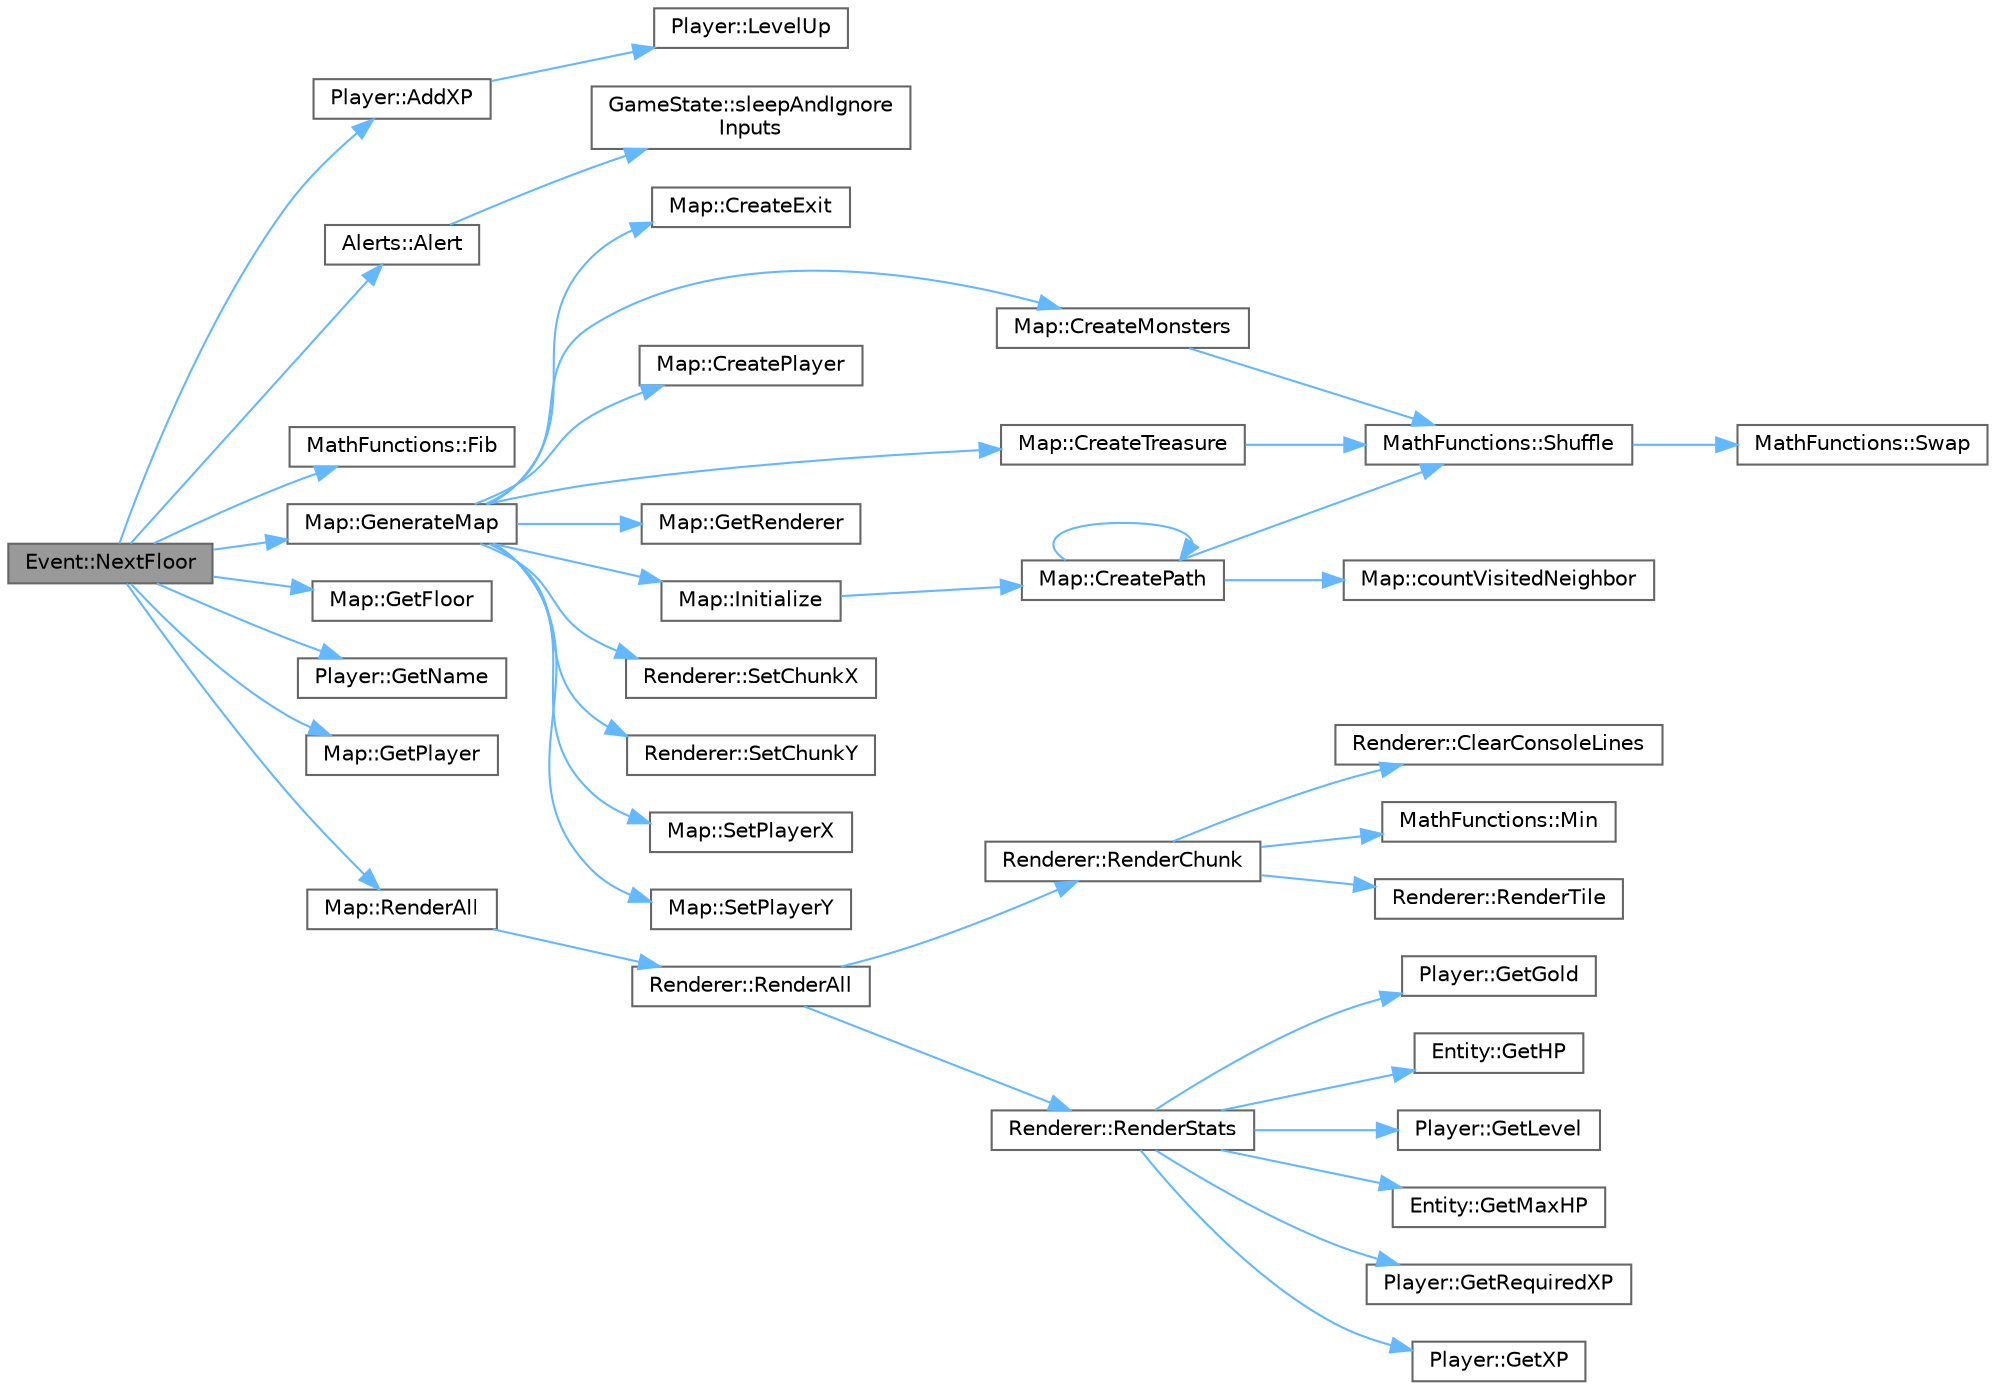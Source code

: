 digraph "Event::NextFloor"
{
 // LATEX_PDF_SIZE
  bgcolor="transparent";
  edge [fontname=Helvetica,fontsize=10,labelfontname=Helvetica,labelfontsize=10];
  node [fontname=Helvetica,fontsize=10,shape=box,height=0.2,width=0.4];
  rankdir="LR";
  Node1 [id="Node000001",label="Event::NextFloor",height=0.2,width=0.4,color="gray40", fillcolor="grey60", style="filled", fontcolor="black",tooltip="Advances to the next floor."];
  Node1 -> Node2 [id="edge40_Node000001_Node000002",color="steelblue1",style="solid",tooltip=" "];
  Node2 [id="Node000002",label="Player::AddXP",height=0.2,width=0.4,color="grey40", fillcolor="white", style="filled",URL="$class_player.html#a995383a151ab0d0e2bca471928312a2f",tooltip="Adds experience points to the player's current XP."];
  Node2 -> Node3 [id="edge41_Node000002_Node000003",color="steelblue1",style="solid",tooltip=" "];
  Node3 [id="Node000003",label="Player::LevelUp",height=0.2,width=0.4,color="grey40", fillcolor="white", style="filled",URL="$class_player.html#aae180f7a4a011ba1fd485e3d8728f489",tooltip="Increases the player's level and updates their attributes accordingly."];
  Node1 -> Node4 [id="edge42_Node000001_Node000004",color="steelblue1",style="solid",tooltip=" "];
  Node4 [id="Node000004",label="Alerts::Alert",height=0.2,width=0.4,color="grey40", fillcolor="white", style="filled",URL="$class_alerts.html#a10627b6297fb89a8f5acfd419a13ebe2",tooltip="Displays a general alert message."];
  Node4 -> Node5 [id="edge43_Node000004_Node000005",color="steelblue1",style="solid",tooltip=" "];
  Node5 [id="Node000005",label="GameState::sleepAndIgnore\lInputs",height=0.2,width=0.4,color="grey40", fillcolor="white", style="filled",URL="$class_game_state.html#acc8e547b41b8b7a515afe338a138487e",tooltip=" "];
  Node1 -> Node6 [id="edge44_Node000001_Node000006",color="steelblue1",style="solid",tooltip=" "];
  Node6 [id="Node000006",label="MathFunctions::Fib",height=0.2,width=0.4,color="grey40", fillcolor="white", style="filled",URL="$class_math_functions.html#a5c3e75ee6abafa3ba1db6b4edf58a90b",tooltip="Calculates the nth Fibonacci number starting from a and b."];
  Node1 -> Node7 [id="edge45_Node000001_Node000007",color="steelblue1",style="solid",tooltip=" "];
  Node7 [id="Node000007",label="Map::GenerateMap",height=0.2,width=0.4,color="grey40", fillcolor="white", style="filled",URL="$class_map.html#a3b3bdb86074b311997c27783d7f43ecf",tooltip="Generates the game map."];
  Node7 -> Node8 [id="edge46_Node000007_Node000008",color="steelblue1",style="solid",tooltip=" "];
  Node8 [id="Node000008",label="Map::CreateExit",height=0.2,width=0.4,color="grey40", fillcolor="white", style="filled",URL="$class_map.html#abf356a8fb21c6bd51bda5bcd6d0bdfc6",tooltip="Creates an exit in the map."];
  Node7 -> Node9 [id="edge47_Node000007_Node000009",color="steelblue1",style="solid",tooltip=" "];
  Node9 [id="Node000009",label="Map::CreateMonsters",height=0.2,width=0.4,color="grey40", fillcolor="white", style="filled",URL="$class_map.html#aaf313c04001d8bc094fe2a54c068096f",tooltip="Creates monsters in the map."];
  Node9 -> Node10 [id="edge48_Node000009_Node000010",color="steelblue1",style="solid",tooltip=" "];
  Node10 [id="Node000010",label="MathFunctions::Shuffle",height=0.2,width=0.4,color="grey40", fillcolor="white", style="filled",URL="$class_math_functions.html#a597f660da253c677b55bdd53621d716c",tooltip="Shuffles the elements of a vector of unsigned integers."];
  Node10 -> Node11 [id="edge49_Node000010_Node000011",color="steelblue1",style="solid",tooltip=" "];
  Node11 [id="Node000011",label="MathFunctions::Swap",height=0.2,width=0.4,color="grey40", fillcolor="white", style="filled",URL="$class_math_functions.html#ab600bb7075c19d1726d6c094aaf04a94",tooltip="Swaps the values of two unsigned integers."];
  Node7 -> Node12 [id="edge50_Node000007_Node000012",color="steelblue1",style="solid",tooltip=" "];
  Node12 [id="Node000012",label="Map::CreatePlayer",height=0.2,width=0.4,color="grey40", fillcolor="white", style="filled",URL="$class_map.html#a9a4ecd6d4f84c505eb668b4a522d41dd",tooltip="Places the player in the map."];
  Node7 -> Node13 [id="edge51_Node000007_Node000013",color="steelblue1",style="solid",tooltip=" "];
  Node13 [id="Node000013",label="Map::CreateTreasure",height=0.2,width=0.4,color="grey40", fillcolor="white", style="filled",URL="$class_map.html#aec79e0d0f14f2d15d937306e50089ce8",tooltip="Creates treasures in the map."];
  Node13 -> Node10 [id="edge52_Node000013_Node000010",color="steelblue1",style="solid",tooltip=" "];
  Node7 -> Node14 [id="edge53_Node000007_Node000014",color="steelblue1",style="solid",tooltip=" "];
  Node14 [id="Node000014",label="Map::GetRenderer",height=0.2,width=0.4,color="grey40", fillcolor="white", style="filled",URL="$class_map.html#ae62f08d2512d48fe602700a437106bdc",tooltip="Gets the renderer object."];
  Node7 -> Node15 [id="edge54_Node000007_Node000015",color="steelblue1",style="solid",tooltip=" "];
  Node15 [id="Node000015",label="Map::Initialize",height=0.2,width=0.4,color="grey40", fillcolor="white", style="filled",URL="$class_map.html#a3dae0b4058576c659d42c2688bf991a5",tooltip="Initializes the map."];
  Node15 -> Node16 [id="edge55_Node000015_Node000016",color="steelblue1",style="solid",tooltip=" "];
  Node16 [id="Node000016",label="Map::CreatePath",height=0.2,width=0.4,color="grey40", fillcolor="white", style="filled",URL="$class_map.html#aadd9f7f5f360583d93b6cbbca60a7f5c",tooltip="Creates a path starting from a given position."];
  Node16 -> Node17 [id="edge56_Node000016_Node000017",color="steelblue1",style="solid",tooltip=" "];
  Node17 [id="Node000017",label="Map::countVisitedNeighbor",height=0.2,width=0.4,color="grey40", fillcolor="white", style="filled",URL="$class_map.html#aa6f4f5faa2dcf92b1f920107cf57eb1d",tooltip="Counts visited neighbors of a cell."];
  Node16 -> Node16 [id="edge57_Node000016_Node000016",color="steelblue1",style="solid",tooltip=" "];
  Node16 -> Node10 [id="edge58_Node000016_Node000010",color="steelblue1",style="solid",tooltip=" "];
  Node7 -> Node18 [id="edge59_Node000007_Node000018",color="steelblue1",style="solid",tooltip=" "];
  Node18 [id="Node000018",label="Renderer::SetChunkX",height=0.2,width=0.4,color="grey40", fillcolor="white", style="filled",URL="$class_renderer.html#a80cbff8e8d9d36e00fa1db815fa45968",tooltip="Sets the X coordinate of the game map chunk."];
  Node7 -> Node19 [id="edge60_Node000007_Node000019",color="steelblue1",style="solid",tooltip=" "];
  Node19 [id="Node000019",label="Renderer::SetChunkY",height=0.2,width=0.4,color="grey40", fillcolor="white", style="filled",URL="$class_renderer.html#a97b4ded4a13e5c4ac2c4b0ec9e9a0b94",tooltip="Sets the Y coordinate of the game map chunk."];
  Node7 -> Node20 [id="edge61_Node000007_Node000020",color="steelblue1",style="solid",tooltip=" "];
  Node20 [id="Node000020",label="Map::SetPlayerX",height=0.2,width=0.4,color="grey40", fillcolor="white", style="filled",URL="$class_map.html#a6cfd9cee453fabde295d8c9b25ad93a3",tooltip="Sets the player's x-coordinate."];
  Node7 -> Node21 [id="edge62_Node000007_Node000021",color="steelblue1",style="solid",tooltip=" "];
  Node21 [id="Node000021",label="Map::SetPlayerY",height=0.2,width=0.4,color="grey40", fillcolor="white", style="filled",URL="$class_map.html#a26b9f6c93057243f3bb0f007722813a9",tooltip="Sets the player's y-coordinate."];
  Node1 -> Node22 [id="edge63_Node000001_Node000022",color="steelblue1",style="solid",tooltip=" "];
  Node22 [id="Node000022",label="Map::GetFloor",height=0.2,width=0.4,color="grey40", fillcolor="white", style="filled",URL="$class_map.html#a9d7c069f93d337d45e725a89e413a55b",tooltip="Gets the current floor level."];
  Node1 -> Node23 [id="edge64_Node000001_Node000023",color="steelblue1",style="solid",tooltip=" "];
  Node23 [id="Node000023",label="Player::GetName",height=0.2,width=0.4,color="grey40", fillcolor="white", style="filled",URL="$class_player.html#affddef50f994746a860e2366e412917f",tooltip="Gets the name of the player."];
  Node1 -> Node24 [id="edge65_Node000001_Node000024",color="steelblue1",style="solid",tooltip=" "];
  Node24 [id="Node000024",label="Map::GetPlayer",height=0.2,width=0.4,color="grey40", fillcolor="white", style="filled",URL="$class_map.html#a2a75f0965389cfb4dc80839ed02e4afc",tooltip="Gets the player object."];
  Node1 -> Node25 [id="edge66_Node000001_Node000025",color="steelblue1",style="solid",tooltip=" "];
  Node25 [id="Node000025",label="Map::RenderAll",height=0.2,width=0.4,color="grey40", fillcolor="white", style="filled",URL="$class_map.html#aca8c6908e60633d6cbb50356adb244ed",tooltip="Renders all elements of the map."];
  Node25 -> Node26 [id="edge67_Node000025_Node000026",color="steelblue1",style="solid",tooltip=" "];
  Node26 [id="Node000026",label="Renderer::RenderAll",height=0.2,width=0.4,color="grey40", fillcolor="white", style="filled",URL="$class_renderer.html#a4b9534b25b7aaa77db529028db506fe1",tooltip="Renders the entire game map and player position on the console."];
  Node26 -> Node27 [id="edge68_Node000026_Node000027",color="steelblue1",style="solid",tooltip=" "];
  Node27 [id="Node000027",label="Renderer::RenderChunk",height=0.2,width=0.4,color="grey40", fillcolor="white", style="filled",URL="$class_renderer.html#ad5663b888320b7defaac139ce3a43387",tooltip="Renders a single chunk of the game map on the console."];
  Node27 -> Node28 [id="edge69_Node000027_Node000028",color="steelblue1",style="solid",tooltip=" "];
  Node28 [id="Node000028",label="Renderer::ClearConsoleLines",height=0.2,width=0.4,color="grey40", fillcolor="white", style="filled",URL="$class_renderer.html#ac5ab21b60330a2bcc77fc2e03d5fdfb4",tooltip="Clears the specified lines on the console."];
  Node27 -> Node29 [id="edge70_Node000027_Node000029",color="steelblue1",style="solid",tooltip=" "];
  Node29 [id="Node000029",label="MathFunctions::Min",height=0.2,width=0.4,color="grey40", fillcolor="white", style="filled",URL="$class_math_functions.html#a74b82eb6a465c581e48a9207b8e32009",tooltip="Returns the minimum of two unsigned integers."];
  Node27 -> Node30 [id="edge71_Node000027_Node000030",color="steelblue1",style="solid",tooltip=" "];
  Node30 [id="Node000030",label="Renderer::RenderTile",height=0.2,width=0.4,color="grey40", fillcolor="white", style="filled",URL="$class_renderer.html#aa94241894e0983a77439ba58057c7fee",tooltip="Renders a single tile on the console."];
  Node26 -> Node31 [id="edge72_Node000026_Node000031",color="steelblue1",style="solid",tooltip=" "];
  Node31 [id="Node000031",label="Renderer::RenderStats",height=0.2,width=0.4,color="grey40", fillcolor="white", style="filled",URL="$class_renderer.html#a9d637be028a796df2def962b166cbc3b",tooltip="Renders the player statistics on the console."];
  Node31 -> Node32 [id="edge73_Node000031_Node000032",color="steelblue1",style="solid",tooltip=" "];
  Node32 [id="Node000032",label="Player::GetGold",height=0.2,width=0.4,color="grey40", fillcolor="white", style="filled",URL="$class_player.html#ae8998911055deca652b0e53e787c6669",tooltip="Gets the amount of gold the player has."];
  Node31 -> Node33 [id="edge74_Node000031_Node000033",color="steelblue1",style="solid",tooltip=" "];
  Node33 [id="Node000033",label="Entity::GetHP",height=0.2,width=0.4,color="grey40", fillcolor="white", style="filled",URL="$class_entity.html#a6e859081bc51ff1aad43267aaeb61c57",tooltip="Gets the current health points attribute of the entity."];
  Node31 -> Node34 [id="edge75_Node000031_Node000034",color="steelblue1",style="solid",tooltip=" "];
  Node34 [id="Node000034",label="Player::GetLevel",height=0.2,width=0.4,color="grey40", fillcolor="white", style="filled",URL="$class_player.html#a660cd57549ab90f1ad50ef9b647bb090",tooltip="Gets the player's current level."];
  Node31 -> Node35 [id="edge76_Node000031_Node000035",color="steelblue1",style="solid",tooltip=" "];
  Node35 [id="Node000035",label="Entity::GetMaxHP",height=0.2,width=0.4,color="grey40", fillcolor="white", style="filled",URL="$class_entity.html#a744ee8b7de25a13cf950d29ff5099484",tooltip="Gets the maximum health points attribute of the entity."];
  Node31 -> Node36 [id="edge77_Node000031_Node000036",color="steelblue1",style="solid",tooltip=" "];
  Node36 [id="Node000036",label="Player::GetRequiredXP",height=0.2,width=0.4,color="grey40", fillcolor="white", style="filled",URL="$class_player.html#a70501de11e963ceb9d23f0147cdf31cc",tooltip="Gets the required XP for the player to level up."];
  Node31 -> Node37 [id="edge78_Node000031_Node000037",color="steelblue1",style="solid",tooltip=" "];
  Node37 [id="Node000037",label="Player::GetXP",height=0.2,width=0.4,color="grey40", fillcolor="white", style="filled",URL="$class_player.html#a68873bb0e60bda5b38854004bf4d95b9",tooltip="Gets the player's current XP."];
}
